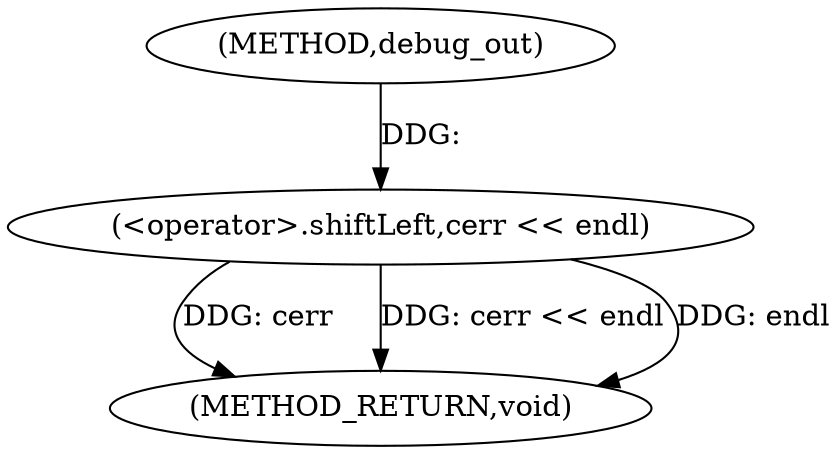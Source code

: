 digraph "debug_out" {  
"1000362" [label = "(METHOD,debug_out)" ]
"1000367" [label = "(METHOD_RETURN,void)" ]
"1000364" [label = "(<operator>.shiftLeft,cerr << endl)" ]
  "1000364" -> "1000367"  [ label = "DDG: cerr"] 
  "1000364" -> "1000367"  [ label = "DDG: cerr << endl"] 
  "1000364" -> "1000367"  [ label = "DDG: endl"] 
  "1000362" -> "1000364"  [ label = "DDG: "] 
}
